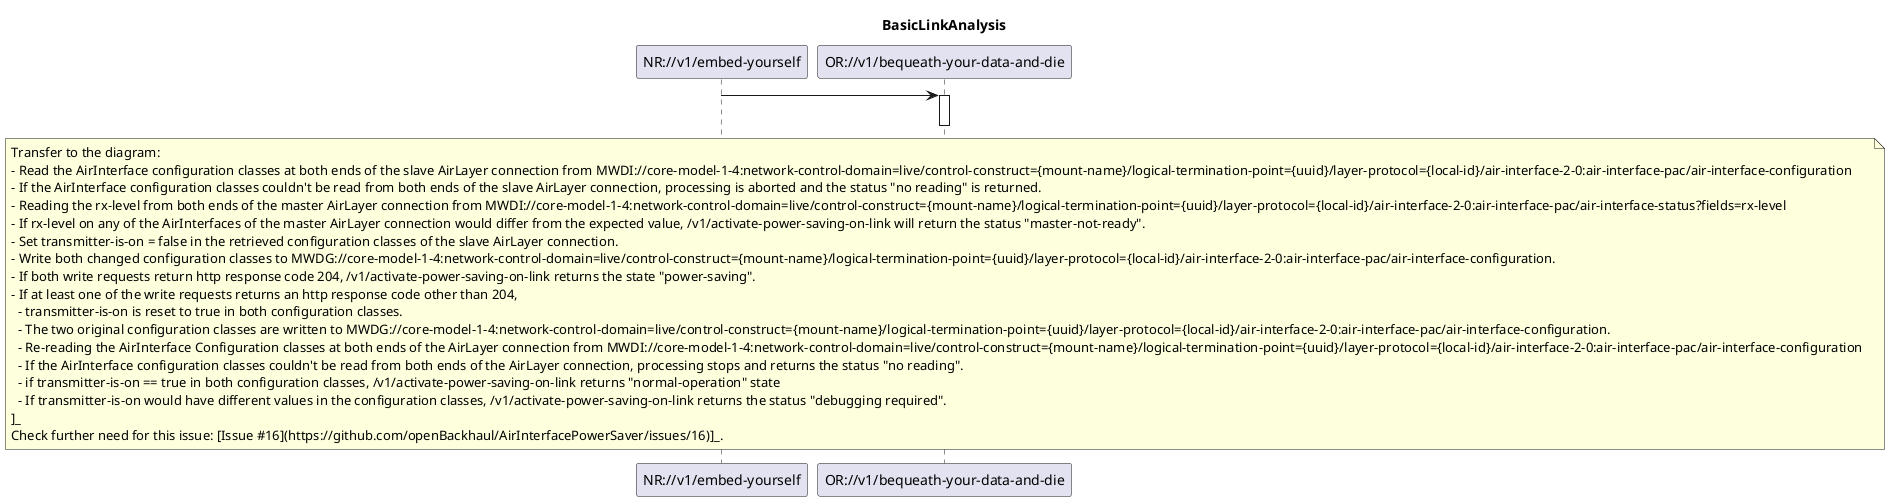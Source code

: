 @startuml 071_BasicLinkAnalysis
skinparam responseMessageBelowArrow true

title
BasicLinkAnalysis
end title

participant "NR://v1/embed-yourself" as NewRelease
participant "OR://v1/bequeath-your-data-and-die" as OldRelease

NewRelease -> OldRelease
activate OldRelease

note over OldRelease
Transfer to the diagram:
- Read the AirInterface configuration classes at both ends of the slave AirLayer connection from MWDI://core-model-1-4:network-control-domain=live/control-construct={mount-name}/logical-termination-point={uuid}/layer-protocol={local-id}/air-interface-2-0:air-interface-pac/air-interface-configuration  
- If the AirInterface configuration classes couldn't be read from both ends of the slave AirLayer connection, processing is aborted and the status "no reading" is returned.  
- Reading the rx-level from both ends of the master AirLayer connection from MWDI://core-model-1-4:network-control-domain=live/control-construct={mount-name}/logical-termination-point={uuid}/layer-protocol={local-id}/air-interface-2-0:air-interface-pac/air-interface-status?fields=rx-level  
- If rx-level on any of the AirInterfaces of the master AirLayer connection would differ from the expected value, /v1/activate-power-saving-on-link will return the status "master-not-ready".  
- Set transmitter-is-on = false in the retrieved configuration classes of the slave AirLayer connection.  
- Write both changed configuration classes to MWDG://core-model-1-4:network-control-domain=live/control-construct={mount-name}/logical-termination-point={uuid}/layer-protocol={local-id}/air-interface-2-0:air-interface-pac/air-interface-configuration.  
- If both write requests return http response code 204, /v1/activate-power-saving-on-link returns the state "power-saving".  
- If at least one of the write requests returns an http response code other than 204,  
  - transmitter-is-on is reset to true in both configuration classes.  
  - The two original configuration classes are written to MWDG://core-model-1-4:network-control-domain=live/control-construct={mount-name}/logical-termination-point={uuid}/layer-protocol={local-id}/air-interface-2-0:air-interface-pac/air-interface-configuration.
  - Re-reading the AirInterface Configuration classes at both ends of the AirLayer connection from MWDI://core-model-1-4:network-control-domain=live/control-construct={mount-name}/logical-termination-point={uuid}/layer-protocol={local-id}/air-interface-2-0:air-interface-pac/air-interface-configuration  
  - If the AirInterface configuration classes couldn't be read from both ends of the AirLayer connection, processing stops and returns the status "no reading".  
  - if transmitter-is-on == true in both configuration classes, /v1/activate-power-saving-on-link returns "normal-operation" state  
  - If transmitter-is-on would have different values in the configuration classes, /v1/activate-power-saving-on-link returns the status "debugging required".  
]_
Check further need for this issue: [Issue #16](https://github.com/openBackhaul/AirInterfacePowerSaver/issues/16)]_.
end note

deactivate OldRelease

@enduml